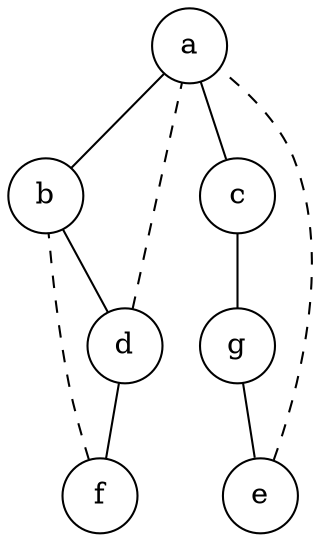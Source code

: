 graph G {
    node [shape=circle]

    a -- b
    b -- d
    d -- a [style=dashed]
    d -- f
    f -- b [style=dashed]

    a -- c
    c -- g
    g -- e
    e -- a [style=dashed]
}
